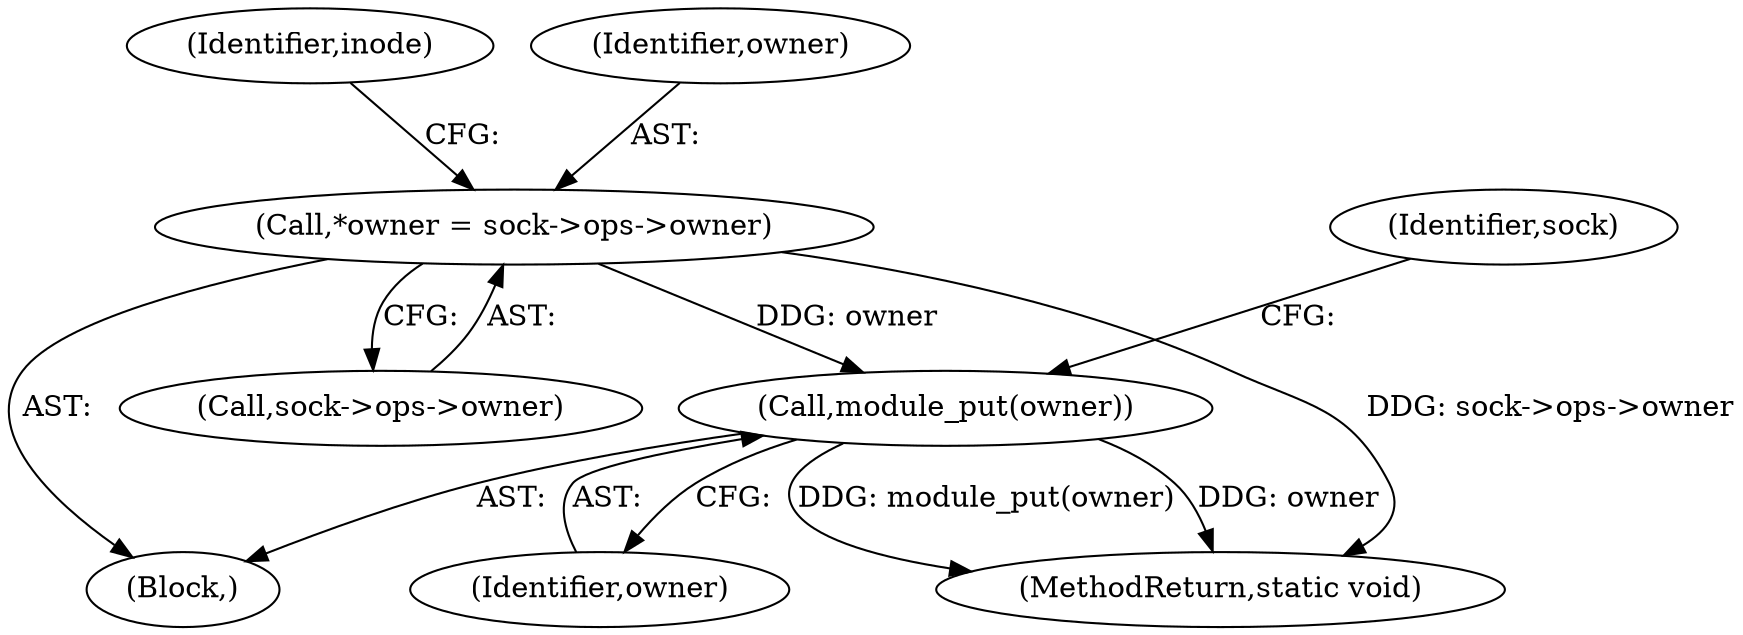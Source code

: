 digraph "0_linux_6d8c50dcb029872b298eea68cc6209c866fd3e14_0@pointer" {
"1000132" [label="(Call,module_put(owner))"];
"1000110" [label="(Call,*owner = sock->ops->owner)"];
"1000133" [label="(Identifier,owner)"];
"1000118" [label="(Identifier,inode)"];
"1000160" [label="(MethodReturn,static void)"];
"1000112" [label="(Call,sock->ops->owner)"];
"1000138" [label="(Identifier,sock)"];
"1000111" [label="(Identifier,owner)"];
"1000108" [label="(Block,)"];
"1000110" [label="(Call,*owner = sock->ops->owner)"];
"1000132" [label="(Call,module_put(owner))"];
"1000132" -> "1000108"  [label="AST: "];
"1000132" -> "1000133"  [label="CFG: "];
"1000133" -> "1000132"  [label="AST: "];
"1000138" -> "1000132"  [label="CFG: "];
"1000132" -> "1000160"  [label="DDG: module_put(owner)"];
"1000132" -> "1000160"  [label="DDG: owner"];
"1000110" -> "1000132"  [label="DDG: owner"];
"1000110" -> "1000108"  [label="AST: "];
"1000110" -> "1000112"  [label="CFG: "];
"1000111" -> "1000110"  [label="AST: "];
"1000112" -> "1000110"  [label="AST: "];
"1000118" -> "1000110"  [label="CFG: "];
"1000110" -> "1000160"  [label="DDG: sock->ops->owner"];
}
